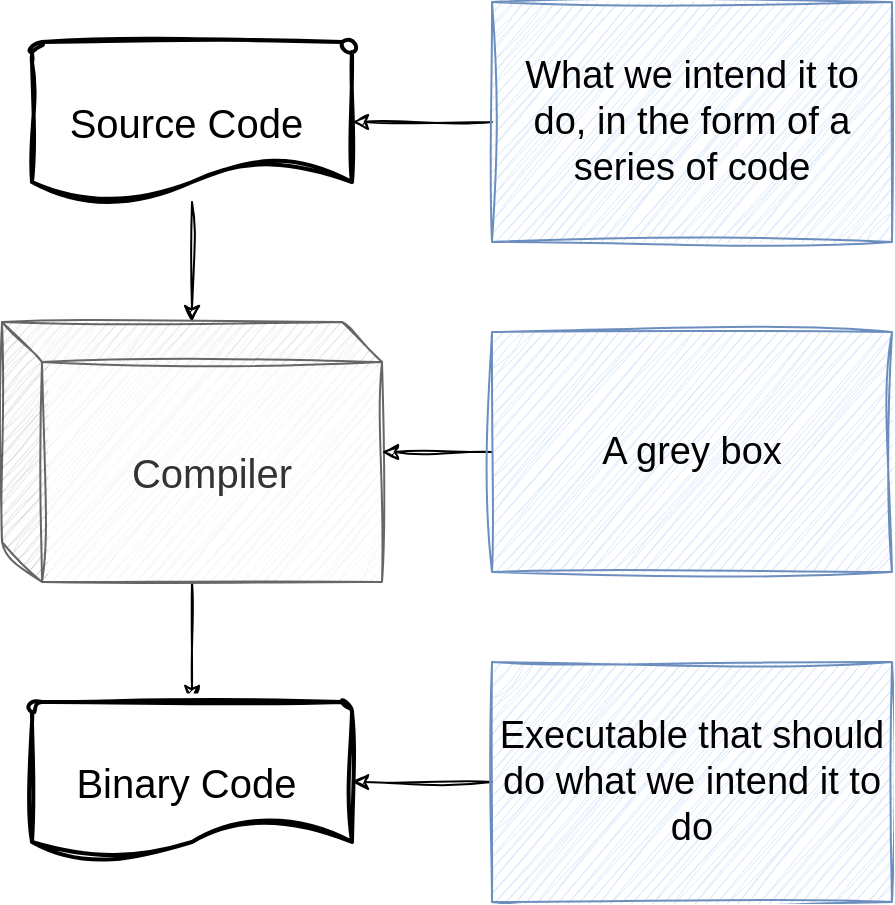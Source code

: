 <mxfile version="24.2.8" type="github">
  <diagram id="prtHgNgQTEPvFCAcTncT" name="Page-1">
    <mxGraphModel dx="1376" dy="879" grid="1" gridSize="10" guides="1" tooltips="1" connect="1" arrows="1" fold="1" page="1" pageScale="1" pageWidth="827" pageHeight="1169" math="0" shadow="0">
      <root>
        <mxCell id="0" />
        <mxCell id="1" parent="0" />
        <mxCell id="-wIudkOCiHozRIKyImha-9" value="" style="edgeStyle=orthogonalEdgeStyle;rounded=0;orthogonalLoop=1;jettySize=auto;html=1;flowAnimation=0;sketch=1;curveFitting=1;jiggle=2;" edge="1" parent="1" source="-wIudkOCiHozRIKyImha-5" target="-wIudkOCiHozRIKyImha-6">
          <mxGeometry relative="1" as="geometry" />
        </mxCell>
        <mxCell id="-wIudkOCiHozRIKyImha-5" value="&lt;span style=&quot;font-size: 20px;&quot;&gt;Source Code&amp;nbsp;&lt;/span&gt;" style="strokeWidth=2;html=1;shape=mxgraph.flowchart.document2;whiteSpace=wrap;size=0.25;sketch=1;curveFitting=1;jiggle=2;" vertex="1" parent="1">
          <mxGeometry x="260" y="110" width="160" height="80" as="geometry" />
        </mxCell>
        <mxCell id="-wIudkOCiHozRIKyImha-10" value="" style="edgeStyle=orthogonalEdgeStyle;rounded=0;orthogonalLoop=1;jettySize=auto;html=1;sketch=1;curveFitting=1;jiggle=2;entryX=0.5;entryY=0;entryDx=0;entryDy=0;entryPerimeter=0;" edge="1" parent="1" source="-wIudkOCiHozRIKyImha-6" target="-wIudkOCiHozRIKyImha-7">
          <mxGeometry relative="1" as="geometry" />
        </mxCell>
        <mxCell id="-wIudkOCiHozRIKyImha-6" value="&lt;font style=&quot;font-size: 20px;&quot;&gt;Compiler&lt;/font&gt;" style="shape=cube;whiteSpace=wrap;html=1;boundedLbl=1;backgroundOutline=1;darkOpacity=0.05;darkOpacity2=0.1;sketch=1;curveFitting=1;jiggle=2;fillColor=#f5f5f5;fontColor=#333333;strokeColor=#666666;" vertex="1" parent="1">
          <mxGeometry x="245" y="250" width="190" height="130" as="geometry" />
        </mxCell>
        <mxCell id="-wIudkOCiHozRIKyImha-7" value="&lt;span style=&quot;font-size: 20px;&quot;&gt;Binary Code&amp;nbsp;&lt;/span&gt;" style="strokeWidth=2;html=1;shape=mxgraph.flowchart.document2;whiteSpace=wrap;size=0.25;sketch=1;curveFitting=1;jiggle=2;" vertex="1" parent="1">
          <mxGeometry x="260" y="440" width="160" height="80" as="geometry" />
        </mxCell>
        <mxCell id="-wIudkOCiHozRIKyImha-14" value="" style="edgeStyle=orthogonalEdgeStyle;rounded=0;orthogonalLoop=1;jettySize=auto;html=1;sketch=1;curveFitting=1;jiggle=2;" edge="1" parent="1" source="-wIudkOCiHozRIKyImha-13" target="-wIudkOCiHozRIKyImha-5">
          <mxGeometry relative="1" as="geometry" />
        </mxCell>
        <mxCell id="-wIudkOCiHozRIKyImha-13" value="&lt;font style=&quot;font-size: 19px;&quot;&gt;What we intend it to do, in the form of a series of code&lt;/font&gt;" style="text;html=1;align=center;verticalAlign=middle;whiteSpace=wrap;rounded=0;fillColor=#dae8fc;strokeColor=#6c8ebf;glass=0;sketch=1;curveFitting=1;jiggle=2;" vertex="1" parent="1">
          <mxGeometry x="490" y="90" width="200" height="120" as="geometry" />
        </mxCell>
        <mxCell id="-wIudkOCiHozRIKyImha-16" value="" style="edgeStyle=orthogonalEdgeStyle;rounded=0;orthogonalLoop=1;jettySize=auto;html=1;sketch=1;curveFitting=1;jiggle=2;" edge="1" parent="1" source="-wIudkOCiHozRIKyImha-15" target="-wIudkOCiHozRIKyImha-6">
          <mxGeometry relative="1" as="geometry" />
        </mxCell>
        <mxCell id="-wIudkOCiHozRIKyImha-15" value="&lt;font style=&quot;font-size: 19px;&quot;&gt;A grey box&lt;/font&gt;" style="text;html=1;align=center;verticalAlign=middle;whiteSpace=wrap;rounded=0;fillColor=#dae8fc;strokeColor=#6c8ebf;glass=0;sketch=1;curveFitting=1;jiggle=2;" vertex="1" parent="1">
          <mxGeometry x="490" y="255" width="200" height="120" as="geometry" />
        </mxCell>
        <mxCell id="-wIudkOCiHozRIKyImha-18" value="" style="edgeStyle=orthogonalEdgeStyle;rounded=0;orthogonalLoop=1;jettySize=auto;html=1;sketch=1;curveFitting=1;jiggle=2;" edge="1" parent="1" source="-wIudkOCiHozRIKyImha-17" target="-wIudkOCiHozRIKyImha-7">
          <mxGeometry relative="1" as="geometry" />
        </mxCell>
        <mxCell id="-wIudkOCiHozRIKyImha-17" value="&lt;font style=&quot;font-size: 19px;&quot;&gt;Executable that should do what we intend it to do&lt;/font&gt;" style="text;html=1;align=center;verticalAlign=middle;whiteSpace=wrap;rounded=0;fillColor=#dae8fc;strokeColor=#6c8ebf;glass=0;sketch=1;curveFitting=1;jiggle=2;" vertex="1" parent="1">
          <mxGeometry x="490" y="420" width="200" height="120" as="geometry" />
        </mxCell>
      </root>
    </mxGraphModel>
  </diagram>
</mxfile>
